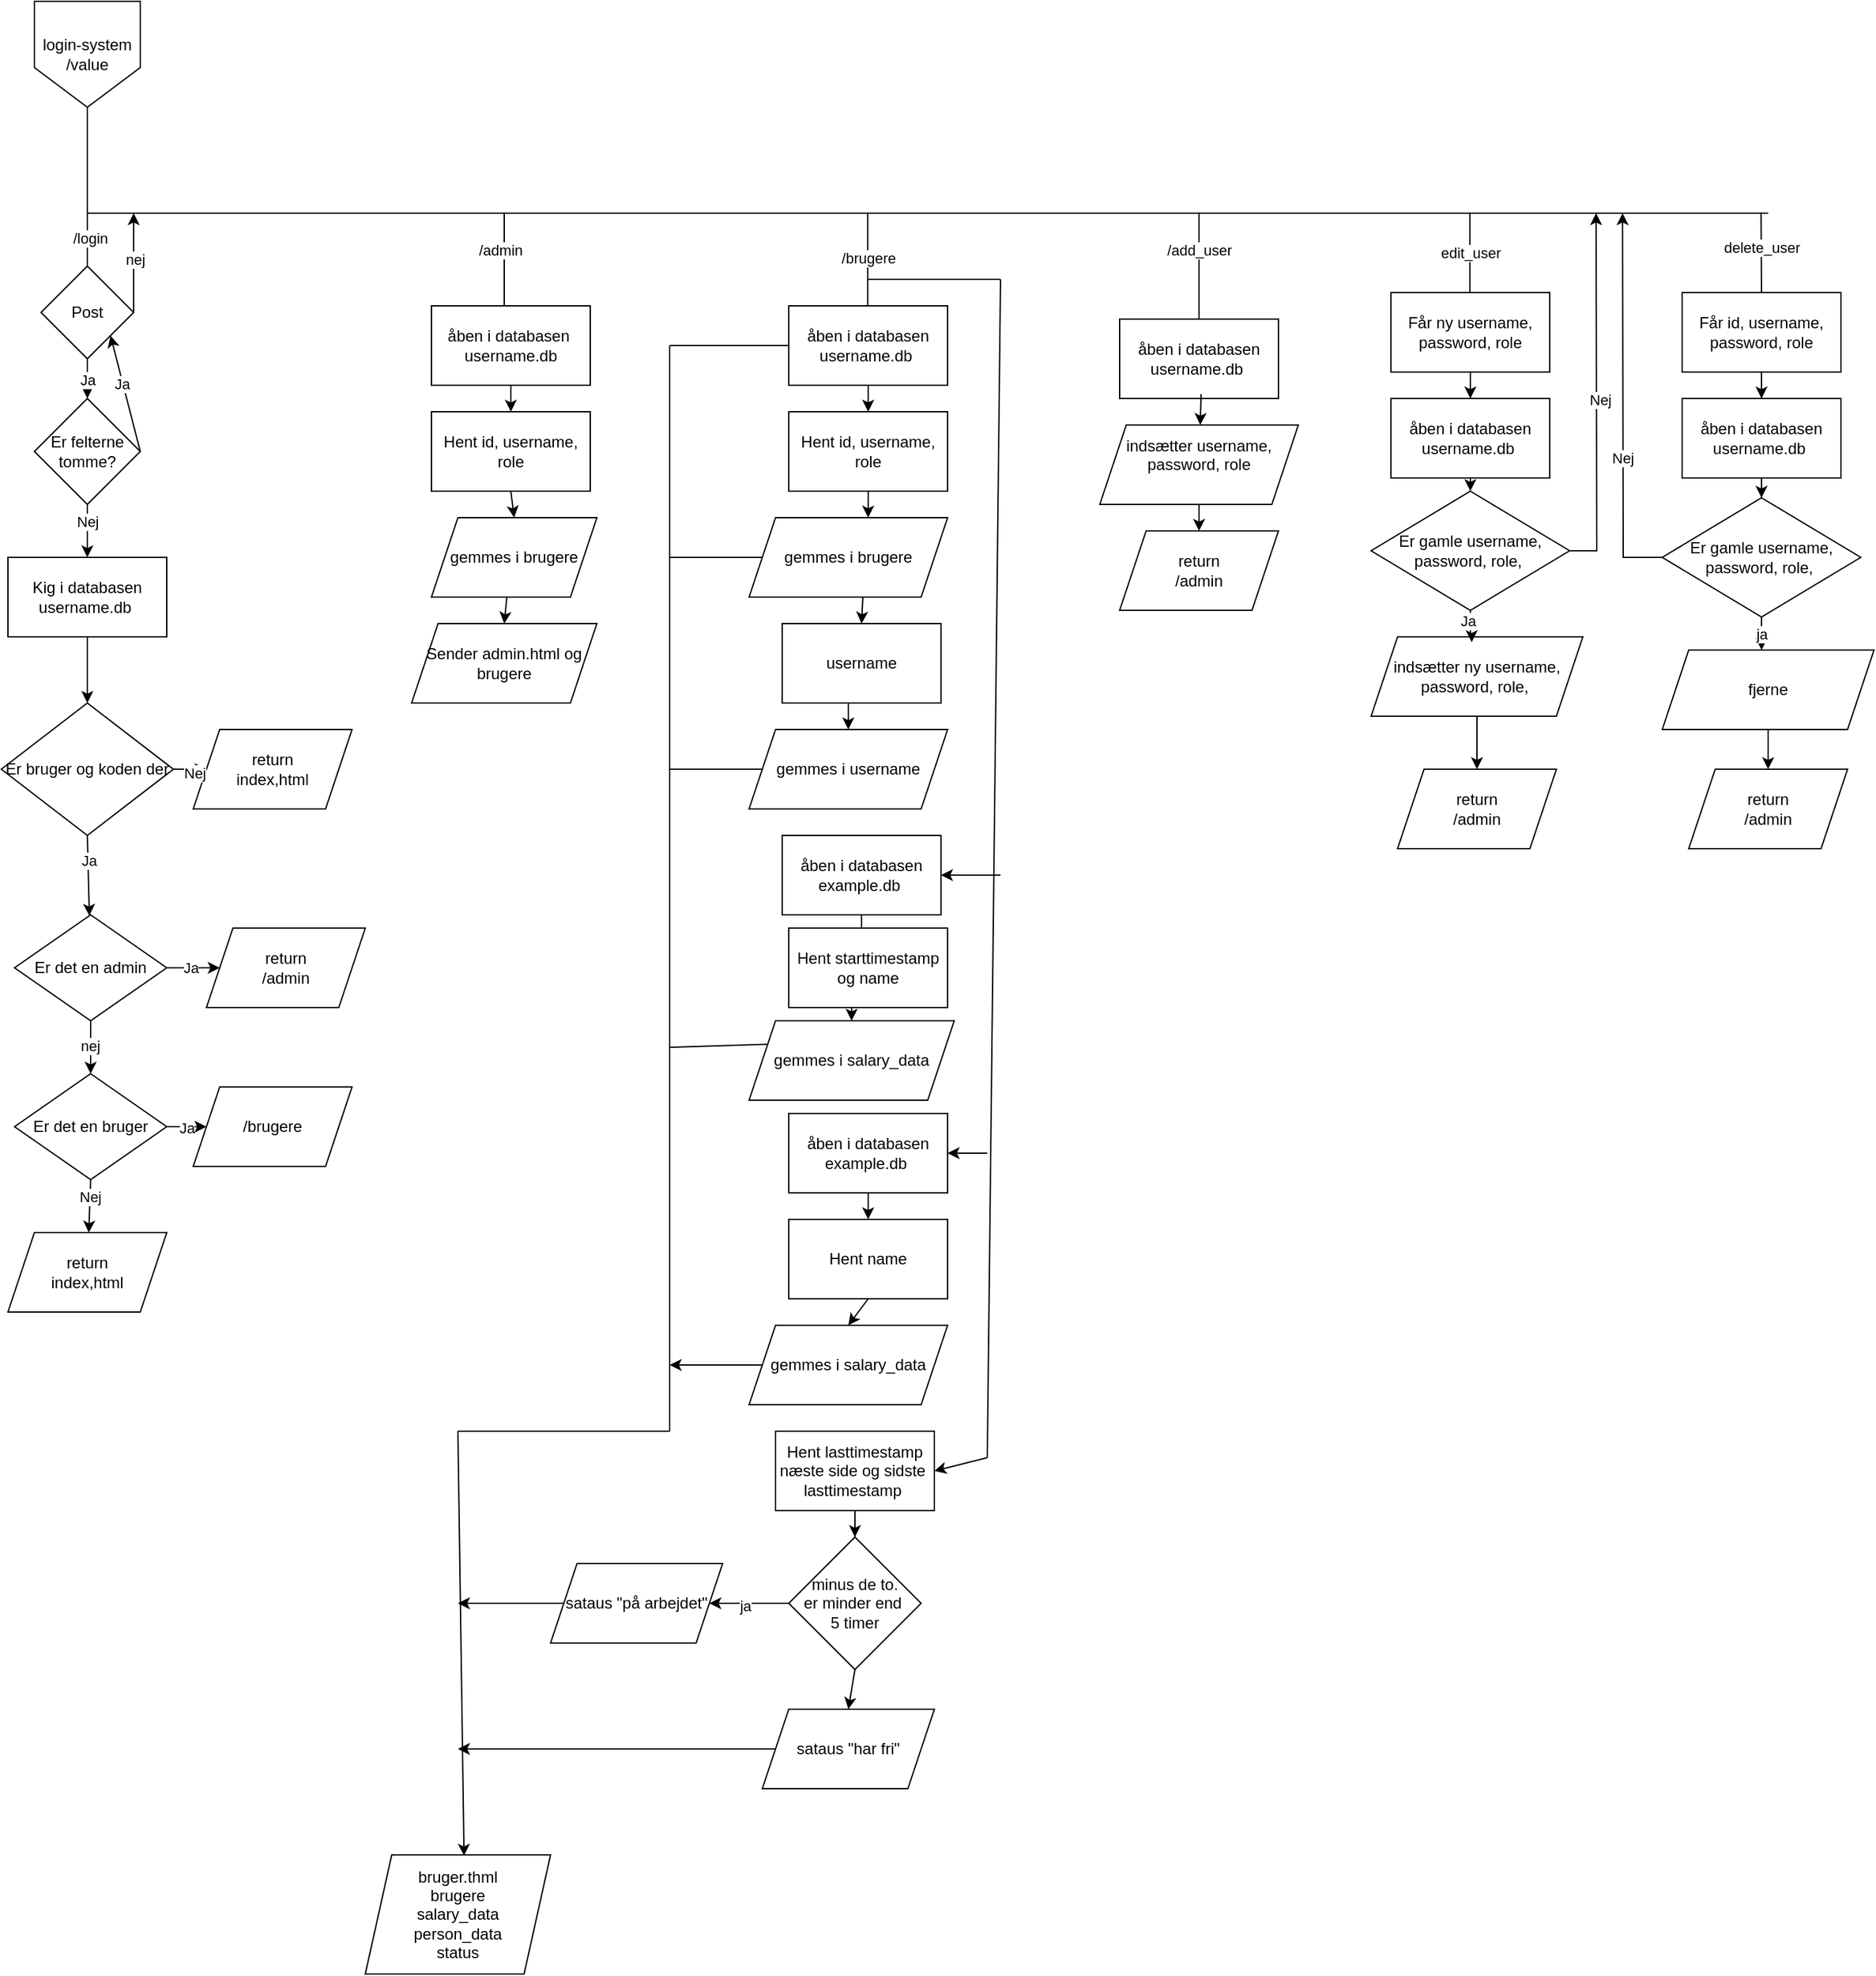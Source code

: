 <mxfile version="27.1.1">
  <diagram name="Side-1" id="d86tpx2h2kGm3FR0Chm_">
    <mxGraphModel dx="1154" dy="818" grid="1" gridSize="10" guides="1" tooltips="1" connect="1" arrows="1" fold="1" page="1" pageScale="1" pageWidth="827" pageHeight="1169" math="0" shadow="0">
      <root>
        <mxCell id="0" />
        <mxCell id="1" parent="0" />
        <mxCell id="zrsTaIDudWebe0TOB0Qf-2" value="login-system&lt;div&gt;/value&lt;/div&gt;" style="shape=offPageConnector;whiteSpace=wrap;html=1;" parent="1" vertex="1">
          <mxGeometry x="200" y="40" width="80" height="80" as="geometry" />
        </mxCell>
        <mxCell id="zrsTaIDudWebe0TOB0Qf-4" value="" style="endArrow=none;html=1;rounded=0;entryX=0.5;entryY=1;entryDx=0;entryDy=0;" parent="1" target="zrsTaIDudWebe0TOB0Qf-2" edge="1">
          <mxGeometry width="50" height="50" relative="1" as="geometry">
            <mxPoint x="240" y="200" as="sourcePoint" />
            <mxPoint x="390" y="140" as="targetPoint" />
          </mxGeometry>
        </mxCell>
        <mxCell id="zrsTaIDudWebe0TOB0Qf-5" value="" style="endArrow=none;html=1;rounded=0;" parent="1" edge="1">
          <mxGeometry width="50" height="50" relative="1" as="geometry">
            <mxPoint x="240" y="200" as="sourcePoint" />
            <mxPoint x="1510" y="200" as="targetPoint" />
          </mxGeometry>
        </mxCell>
        <mxCell id="zrsTaIDudWebe0TOB0Qf-6" value="return&lt;div&gt;index,html&lt;/div&gt;" style="shape=parallelogram;perimeter=parallelogramPerimeter;whiteSpace=wrap;html=1;fixedSize=1;" parent="1" vertex="1">
          <mxGeometry x="320" y="590" width="120" height="60" as="geometry" />
        </mxCell>
        <mxCell id="zrsTaIDudWebe0TOB0Qf-7" value="Post" style="rhombus;whiteSpace=wrap;html=1;" parent="1" vertex="1">
          <mxGeometry x="205" y="240" width="70" height="70" as="geometry" />
        </mxCell>
        <mxCell id="zrsTaIDudWebe0TOB0Qf-8" value="" style="endArrow=classic;html=1;rounded=0;exitX=1;exitY=0.5;exitDx=0;exitDy=0;" parent="1" source="zrsTaIDudWebe0TOB0Qf-7" edge="1">
          <mxGeometry width="50" height="50" relative="1" as="geometry">
            <mxPoint x="560" y="350" as="sourcePoint" />
            <mxPoint x="275" y="200" as="targetPoint" />
          </mxGeometry>
        </mxCell>
        <mxCell id="zrsTaIDudWebe0TOB0Qf-9" value="nej" style="edgeLabel;html=1;align=center;verticalAlign=middle;resizable=0;points=[];" parent="zrsTaIDudWebe0TOB0Qf-8" vertex="1" connectable="0">
          <mxGeometry x="0.064" y="-1" relative="1" as="geometry">
            <mxPoint as="offset" />
          </mxGeometry>
        </mxCell>
        <mxCell id="zrsTaIDudWebe0TOB0Qf-10" value="" style="endArrow=none;html=1;rounded=0;exitX=0.5;exitY=0;exitDx=0;exitDy=0;" parent="1" source="zrsTaIDudWebe0TOB0Qf-7" edge="1">
          <mxGeometry width="50" height="50" relative="1" as="geometry">
            <mxPoint x="560" y="350" as="sourcePoint" />
            <mxPoint x="240" y="200" as="targetPoint" />
          </mxGeometry>
        </mxCell>
        <mxCell id="zrsTaIDudWebe0TOB0Qf-11" value="/login" style="edgeLabel;html=1;align=center;verticalAlign=middle;resizable=0;points=[];" parent="zrsTaIDudWebe0TOB0Qf-10" vertex="1" connectable="0">
          <mxGeometry x="0.072" y="-2" relative="1" as="geometry">
            <mxPoint as="offset" />
          </mxGeometry>
        </mxCell>
        <mxCell id="zrsTaIDudWebe0TOB0Qf-20" value="Er felterne&lt;div&gt;tomme?&lt;/div&gt;" style="rhombus;whiteSpace=wrap;html=1;" parent="1" vertex="1">
          <mxGeometry x="200" y="340" width="80" height="80" as="geometry" />
        </mxCell>
        <mxCell id="zrsTaIDudWebe0TOB0Qf-22" value="Kig i databasen&lt;br&gt;&lt;div&gt;&lt;span style=&quot;background-color: transparent; color: light-dark(rgb(0, 0, 0), rgb(255, 255, 255));&quot;&gt;username.db&lt;/span&gt;&amp;nbsp;&lt;/div&gt;" style="rounded=0;whiteSpace=wrap;html=1;" parent="1" vertex="1">
          <mxGeometry x="180" y="460" width="120" height="60" as="geometry" />
        </mxCell>
        <mxCell id="zrsTaIDudWebe0TOB0Qf-23" value="Er bruger og koden der" style="rhombus;whiteSpace=wrap;html=1;" parent="1" vertex="1">
          <mxGeometry x="175" y="570" width="130" height="100" as="geometry" />
        </mxCell>
        <mxCell id="zrsTaIDudWebe0TOB0Qf-24" value="" style="endArrow=classic;html=1;rounded=0;exitX=0.5;exitY=1;exitDx=0;exitDy=0;entryX=0.5;entryY=0;entryDx=0;entryDy=0;" parent="1" source="zrsTaIDudWebe0TOB0Qf-20" target="zrsTaIDudWebe0TOB0Qf-22" edge="1">
          <mxGeometry width="50" height="50" relative="1" as="geometry">
            <mxPoint x="520" y="470" as="sourcePoint" />
            <mxPoint x="570" y="420" as="targetPoint" />
          </mxGeometry>
        </mxCell>
        <mxCell id="zrsTaIDudWebe0TOB0Qf-25" value="Nej" style="edgeLabel;html=1;align=center;verticalAlign=middle;resizable=0;points=[];" parent="zrsTaIDudWebe0TOB0Qf-24" vertex="1" connectable="0">
          <mxGeometry x="-0.384" relative="1" as="geometry">
            <mxPoint as="offset" />
          </mxGeometry>
        </mxCell>
        <mxCell id="zrsTaIDudWebe0TOB0Qf-26" value="" style="endArrow=classic;html=1;rounded=0;exitX=0.5;exitY=1;exitDx=0;exitDy=0;" parent="1" source="zrsTaIDudWebe0TOB0Qf-7" target="zrsTaIDudWebe0TOB0Qf-20" edge="1">
          <mxGeometry width="50" height="50" relative="1" as="geometry">
            <mxPoint x="520" y="470" as="sourcePoint" />
            <mxPoint x="570" y="420" as="targetPoint" />
          </mxGeometry>
        </mxCell>
        <mxCell id="zrsTaIDudWebe0TOB0Qf-27" value="Ja" style="edgeLabel;html=1;align=center;verticalAlign=middle;resizable=0;points=[];" parent="zrsTaIDudWebe0TOB0Qf-26" vertex="1" connectable="0">
          <mxGeometry x="0.062" relative="1" as="geometry">
            <mxPoint as="offset" />
          </mxGeometry>
        </mxCell>
        <mxCell id="zrsTaIDudWebe0TOB0Qf-28" value="" style="endArrow=classic;html=1;rounded=0;exitX=1;exitY=0.5;exitDx=0;exitDy=0;entryX=1;entryY=1;entryDx=0;entryDy=0;" parent="1" source="zrsTaIDudWebe0TOB0Qf-20" target="zrsTaIDudWebe0TOB0Qf-7" edge="1">
          <mxGeometry width="50" height="50" relative="1" as="geometry">
            <mxPoint x="520" y="330" as="sourcePoint" />
            <mxPoint x="570" y="280" as="targetPoint" />
          </mxGeometry>
        </mxCell>
        <mxCell id="zrsTaIDudWebe0TOB0Qf-29" value="Ja" style="edgeLabel;html=1;align=center;verticalAlign=middle;resizable=0;points=[];" parent="zrsTaIDudWebe0TOB0Qf-28" vertex="1" connectable="0">
          <mxGeometry x="0.188" y="1" relative="1" as="geometry">
            <mxPoint as="offset" />
          </mxGeometry>
        </mxCell>
        <mxCell id="zrsTaIDudWebe0TOB0Qf-30" value="" style="endArrow=classic;html=1;rounded=0;exitX=0.5;exitY=1;exitDx=0;exitDy=0;entryX=0.5;entryY=0;entryDx=0;entryDy=0;" parent="1" source="zrsTaIDudWebe0TOB0Qf-22" target="zrsTaIDudWebe0TOB0Qf-23" edge="1">
          <mxGeometry width="50" height="50" relative="1" as="geometry">
            <mxPoint x="520" y="540" as="sourcePoint" />
            <mxPoint x="570" y="490" as="targetPoint" />
          </mxGeometry>
        </mxCell>
        <mxCell id="zrsTaIDudWebe0TOB0Qf-34" value="" style="endArrow=classic;html=1;rounded=0;exitX=1;exitY=0.5;exitDx=0;exitDy=0;" parent="1" source="zrsTaIDudWebe0TOB0Qf-23" target="zrsTaIDudWebe0TOB0Qf-6" edge="1">
          <mxGeometry width="50" height="50" relative="1" as="geometry">
            <mxPoint x="520" y="600" as="sourcePoint" />
            <mxPoint x="570" y="550" as="targetPoint" />
          </mxGeometry>
        </mxCell>
        <mxCell id="zrsTaIDudWebe0TOB0Qf-35" value="Nej" style="edgeLabel;html=1;align=center;verticalAlign=middle;resizable=0;points=[];" parent="zrsTaIDudWebe0TOB0Qf-34" vertex="1" connectable="0">
          <mxGeometry x="0.258" y="-3" relative="1" as="geometry">
            <mxPoint as="offset" />
          </mxGeometry>
        </mxCell>
        <mxCell id="zrsTaIDudWebe0TOB0Qf-36" value="Er det en admin" style="rhombus;whiteSpace=wrap;html=1;" parent="1" vertex="1">
          <mxGeometry x="185" y="730" width="115" height="80" as="geometry" />
        </mxCell>
        <mxCell id="zrsTaIDudWebe0TOB0Qf-37" value="Er det en bruger" style="rhombus;whiteSpace=wrap;html=1;" parent="1" vertex="1">
          <mxGeometry x="185" y="850" width="115" height="80" as="geometry" />
        </mxCell>
        <mxCell id="zrsTaIDudWebe0TOB0Qf-38" value="" style="endArrow=classic;html=1;rounded=0;exitX=0.5;exitY=1;exitDx=0;exitDy=0;entryX=0.5;entryY=0;entryDx=0;entryDy=0;" parent="1" source="zrsTaIDudWebe0TOB0Qf-36" target="zrsTaIDudWebe0TOB0Qf-37" edge="1">
          <mxGeometry width="50" height="50" relative="1" as="geometry">
            <mxPoint x="520" y="810" as="sourcePoint" />
            <mxPoint x="570" y="760" as="targetPoint" />
          </mxGeometry>
        </mxCell>
        <mxCell id="zrsTaIDudWebe0TOB0Qf-39" value="nej" style="edgeLabel;html=1;align=center;verticalAlign=middle;resizable=0;points=[];" parent="zrsTaIDudWebe0TOB0Qf-38" vertex="1" connectable="0">
          <mxGeometry x="-0.055" y="-1" relative="1" as="geometry">
            <mxPoint as="offset" />
          </mxGeometry>
        </mxCell>
        <mxCell id="zrsTaIDudWebe0TOB0Qf-40" value="" style="endArrow=classic;html=1;rounded=0;exitX=0.5;exitY=1;exitDx=0;exitDy=0;" parent="1" source="zrsTaIDudWebe0TOB0Qf-23" target="zrsTaIDudWebe0TOB0Qf-36" edge="1">
          <mxGeometry width="50" height="50" relative="1" as="geometry">
            <mxPoint x="520" y="810" as="sourcePoint" />
            <mxPoint x="570" y="760" as="targetPoint" />
          </mxGeometry>
        </mxCell>
        <mxCell id="zrsTaIDudWebe0TOB0Qf-41" value="Ja" style="edgeLabel;html=1;align=center;verticalAlign=middle;resizable=0;points=[];" parent="zrsTaIDudWebe0TOB0Qf-40" vertex="1" connectable="0">
          <mxGeometry x="-0.386" relative="1" as="geometry">
            <mxPoint as="offset" />
          </mxGeometry>
        </mxCell>
        <mxCell id="zrsTaIDudWebe0TOB0Qf-42" value="return&lt;div&gt;/admin&lt;/div&gt;" style="shape=parallelogram;perimeter=parallelogramPerimeter;whiteSpace=wrap;html=1;fixedSize=1;size=20;" parent="1" vertex="1">
          <mxGeometry x="330" y="740" width="120" height="60" as="geometry" />
        </mxCell>
        <mxCell id="zrsTaIDudWebe0TOB0Qf-43" value="/brugere" style="shape=parallelogram;perimeter=parallelogramPerimeter;whiteSpace=wrap;html=1;fixedSize=1;size=20;" parent="1" vertex="1">
          <mxGeometry x="320" y="860" width="120" height="60" as="geometry" />
        </mxCell>
        <mxCell id="zrsTaIDudWebe0TOB0Qf-44" value="" style="endArrow=classic;html=1;rounded=0;exitX=1;exitY=0.5;exitDx=0;exitDy=0;entryX=0;entryY=0.5;entryDx=0;entryDy=0;" parent="1" source="zrsTaIDudWebe0TOB0Qf-36" target="zrsTaIDudWebe0TOB0Qf-42" edge="1">
          <mxGeometry width="50" height="50" relative="1" as="geometry">
            <mxPoint x="520" y="740" as="sourcePoint" />
            <mxPoint x="570" y="690" as="targetPoint" />
          </mxGeometry>
        </mxCell>
        <mxCell id="zrsTaIDudWebe0TOB0Qf-45" value="Ja" style="edgeLabel;html=1;align=center;verticalAlign=middle;resizable=0;points=[];" parent="zrsTaIDudWebe0TOB0Qf-44" vertex="1" connectable="0">
          <mxGeometry x="-0.116" relative="1" as="geometry">
            <mxPoint as="offset" />
          </mxGeometry>
        </mxCell>
        <mxCell id="zrsTaIDudWebe0TOB0Qf-46" value="" style="endArrow=classic;html=1;rounded=0;exitX=1;exitY=0.5;exitDx=0;exitDy=0;entryX=0;entryY=0.5;entryDx=0;entryDy=0;" parent="1" source="zrsTaIDudWebe0TOB0Qf-37" target="zrsTaIDudWebe0TOB0Qf-43" edge="1">
          <mxGeometry width="50" height="50" relative="1" as="geometry">
            <mxPoint x="520" y="740" as="sourcePoint" />
            <mxPoint x="570" y="690" as="targetPoint" />
          </mxGeometry>
        </mxCell>
        <mxCell id="zrsTaIDudWebe0TOB0Qf-47" value="Ja" style="edgeLabel;html=1;align=center;verticalAlign=middle;resizable=0;points=[];" parent="zrsTaIDudWebe0TOB0Qf-46" vertex="1" connectable="0">
          <mxGeometry x="-0.005" y="-1" relative="1" as="geometry">
            <mxPoint as="offset" />
          </mxGeometry>
        </mxCell>
        <mxCell id="zrsTaIDudWebe0TOB0Qf-48" value="return&lt;div&gt;index,html&lt;/div&gt;" style="shape=parallelogram;perimeter=parallelogramPerimeter;whiteSpace=wrap;html=1;fixedSize=1;" parent="1" vertex="1">
          <mxGeometry x="180" y="970" width="120" height="60" as="geometry" />
        </mxCell>
        <mxCell id="zrsTaIDudWebe0TOB0Qf-49" value="" style="endArrow=classic;html=1;rounded=0;exitX=0.5;exitY=1;exitDx=0;exitDy=0;" parent="1" source="zrsTaIDudWebe0TOB0Qf-37" target="zrsTaIDudWebe0TOB0Qf-48" edge="1">
          <mxGeometry width="50" height="50" relative="1" as="geometry">
            <mxPoint x="520" y="1020" as="sourcePoint" />
            <mxPoint x="570" y="970" as="targetPoint" />
          </mxGeometry>
        </mxCell>
        <mxCell id="zrsTaIDudWebe0TOB0Qf-50" value="Nej" style="edgeLabel;html=1;align=center;verticalAlign=middle;resizable=0;points=[];" parent="zrsTaIDudWebe0TOB0Qf-49" vertex="1" connectable="0">
          <mxGeometry x="-0.352" relative="1" as="geometry">
            <mxPoint as="offset" />
          </mxGeometry>
        </mxCell>
        <mxCell id="zrsTaIDudWebe0TOB0Qf-52" value="" style="endArrow=none;html=1;rounded=0;" parent="1" edge="1">
          <mxGeometry width="50" height="50" relative="1" as="geometry">
            <mxPoint x="555" y="270" as="sourcePoint" />
            <mxPoint x="555" y="200" as="targetPoint" />
          </mxGeometry>
        </mxCell>
        <mxCell id="zrsTaIDudWebe0TOB0Qf-53" value="/admin" style="edgeLabel;html=1;align=center;verticalAlign=middle;resizable=0;points=[];" parent="zrsTaIDudWebe0TOB0Qf-52" vertex="1" connectable="0">
          <mxGeometry x="0.214" y="3" relative="1" as="geometry">
            <mxPoint as="offset" />
          </mxGeometry>
        </mxCell>
        <mxCell id="zrsTaIDudWebe0TOB0Qf-54" value="åben i databasen&amp;nbsp;&lt;div&gt;username.db&lt;/div&gt;" style="rounded=0;whiteSpace=wrap;html=1;" parent="1" vertex="1">
          <mxGeometry x="500" y="270" width="120" height="60" as="geometry" />
        </mxCell>
        <mxCell id="zrsTaIDudWebe0TOB0Qf-55" value="Hent id, username, role" style="rounded=0;whiteSpace=wrap;html=1;" parent="1" vertex="1">
          <mxGeometry x="500" y="350" width="120" height="60" as="geometry" />
        </mxCell>
        <mxCell id="zrsTaIDudWebe0TOB0Qf-56" value="gemmes i brugere" style="shape=parallelogram;perimeter=parallelogramPerimeter;whiteSpace=wrap;html=1;fixedSize=1;" parent="1" vertex="1">
          <mxGeometry x="500" y="430" width="125" height="60" as="geometry" />
        </mxCell>
        <mxCell id="zrsTaIDudWebe0TOB0Qf-57" value="Sender admin.html og brugere" style="shape=parallelogram;perimeter=parallelogramPerimeter;whiteSpace=wrap;html=1;fixedSize=1;" parent="1" vertex="1">
          <mxGeometry x="485" y="510" width="140" height="60" as="geometry" />
        </mxCell>
        <mxCell id="zrsTaIDudWebe0TOB0Qf-58" value="" style="endArrow=classic;html=1;rounded=0;exitX=0.5;exitY=1;exitDx=0;exitDy=0;entryX=0.5;entryY=0;entryDx=0;entryDy=0;" parent="1" source="zrsTaIDudWebe0TOB0Qf-54" target="zrsTaIDudWebe0TOB0Qf-55" edge="1">
          <mxGeometry width="50" height="50" relative="1" as="geometry">
            <mxPoint x="540" y="470" as="sourcePoint" />
            <mxPoint x="590" y="420" as="targetPoint" />
          </mxGeometry>
        </mxCell>
        <mxCell id="zrsTaIDudWebe0TOB0Qf-59" value="" style="endArrow=classic;html=1;rounded=0;exitX=0.5;exitY=1;exitDx=0;exitDy=0;entryX=0.5;entryY=0;entryDx=0;entryDy=0;" parent="1" source="zrsTaIDudWebe0TOB0Qf-55" target="zrsTaIDudWebe0TOB0Qf-56" edge="1">
          <mxGeometry width="50" height="50" relative="1" as="geometry">
            <mxPoint x="540" y="470" as="sourcePoint" />
            <mxPoint x="590" y="420" as="targetPoint" />
          </mxGeometry>
        </mxCell>
        <mxCell id="zrsTaIDudWebe0TOB0Qf-60" value="" style="endArrow=classic;html=1;rounded=0;exitX=0.456;exitY=0.993;exitDx=0;exitDy=0;exitPerimeter=0;entryX=0.5;entryY=0;entryDx=0;entryDy=0;" parent="1" source="zrsTaIDudWebe0TOB0Qf-56" target="zrsTaIDudWebe0TOB0Qf-57" edge="1">
          <mxGeometry width="50" height="50" relative="1" as="geometry">
            <mxPoint x="540" y="470" as="sourcePoint" />
            <mxPoint x="590" y="420" as="targetPoint" />
          </mxGeometry>
        </mxCell>
        <mxCell id="zrsTaIDudWebe0TOB0Qf-62" value="åben i databasen username.db&amp;nbsp;" style="rounded=0;whiteSpace=wrap;html=1;" parent="1" vertex="1">
          <mxGeometry x="770" y="269.999" width="120" height="60" as="geometry" />
        </mxCell>
        <mxCell id="zrsTaIDudWebe0TOB0Qf-63" value="Hent id, username, role" style="rounded=0;whiteSpace=wrap;html=1;" parent="1" vertex="1">
          <mxGeometry x="770" y="349.999" width="120" height="60" as="geometry" />
        </mxCell>
        <mxCell id="zrsTaIDudWebe0TOB0Qf-64" value="" style="endArrow=classic;html=1;rounded=0;exitX=0.5;exitY=1;exitDx=0;exitDy=0;entryX=0.5;entryY=0;entryDx=0;entryDy=0;" parent="1" source="zrsTaIDudWebe0TOB0Qf-62" target="zrsTaIDudWebe0TOB0Qf-63" edge="1">
          <mxGeometry width="50" height="50" relative="1" as="geometry">
            <mxPoint x="810" y="469.999" as="sourcePoint" />
            <mxPoint x="860" y="419.999" as="targetPoint" />
          </mxGeometry>
        </mxCell>
        <mxCell id="zrsTaIDudWebe0TOB0Qf-65" value="" style="endArrow=classic;html=1;rounded=0;exitX=0.5;exitY=1;exitDx=0;exitDy=0;entryX=0.5;entryY=0;entryDx=0;entryDy=0;" parent="1" source="zrsTaIDudWebe0TOB0Qf-63" edge="1">
          <mxGeometry width="50" height="50" relative="1" as="geometry">
            <mxPoint x="810" y="469.999" as="sourcePoint" />
            <mxPoint x="830" y="429.999" as="targetPoint" />
          </mxGeometry>
        </mxCell>
        <mxCell id="zrsTaIDudWebe0TOB0Qf-66" value="gemmes i brugere" style="shape=parallelogram;perimeter=parallelogramPerimeter;whiteSpace=wrap;html=1;fixedSize=1;" parent="1" vertex="1">
          <mxGeometry x="740" y="430" width="150" height="60" as="geometry" />
        </mxCell>
        <mxCell id="zrsTaIDudWebe0TOB0Qf-67" value="" style="endArrow=none;html=1;rounded=0;entryX=0.5;entryY=0;entryDx=0;entryDy=0;" parent="1" edge="1">
          <mxGeometry width="50" height="50" relative="1" as="geometry">
            <mxPoint x="829.66" y="200" as="sourcePoint" />
            <mxPoint x="829.66" y="269.999" as="targetPoint" />
          </mxGeometry>
        </mxCell>
        <mxCell id="zrsTaIDudWebe0TOB0Qf-68" value="/brugere" style="edgeLabel;html=1;align=center;verticalAlign=middle;resizable=0;points=[];" parent="zrsTaIDudWebe0TOB0Qf-67" vertex="1" connectable="0">
          <mxGeometry x="-0.036" relative="1" as="geometry">
            <mxPoint as="offset" />
          </mxGeometry>
        </mxCell>
        <mxCell id="zrsTaIDudWebe0TOB0Qf-111" style="edgeStyle=orthogonalEdgeStyle;rounded=0;orthogonalLoop=1;jettySize=auto;html=1;exitX=0.5;exitY=1;exitDx=0;exitDy=0;entryX=0.5;entryY=0;entryDx=0;entryDy=0;" parent="1" source="zrsTaIDudWebe0TOB0Qf-69" target="zrsTaIDudWebe0TOB0Qf-70" edge="1">
          <mxGeometry relative="1" as="geometry" />
        </mxCell>
        <mxCell id="zrsTaIDudWebe0TOB0Qf-69" value="username" style="rounded=0;whiteSpace=wrap;html=1;" parent="1" vertex="1">
          <mxGeometry x="765" y="510" width="120" height="60" as="geometry" />
        </mxCell>
        <mxCell id="zrsTaIDudWebe0TOB0Qf-70" value="gemmes i username" style="shape=parallelogram;perimeter=parallelogramPerimeter;whiteSpace=wrap;html=1;fixedSize=1;" parent="1" vertex="1">
          <mxGeometry x="740" y="590" width="150" height="60" as="geometry" />
        </mxCell>
        <mxCell id="zrsTaIDudWebe0TOB0Qf-110" style="edgeStyle=orthogonalEdgeStyle;rounded=0;orthogonalLoop=1;jettySize=auto;html=1;exitX=0.5;exitY=1;exitDx=0;exitDy=0;" parent="1" source="zrsTaIDudWebe0TOB0Qf-71" target="zrsTaIDudWebe0TOB0Qf-72" edge="1">
          <mxGeometry relative="1" as="geometry" />
        </mxCell>
        <mxCell id="zrsTaIDudWebe0TOB0Qf-71" value="åben i databasen example.db&amp;nbsp;" style="rounded=0;whiteSpace=wrap;html=1;" parent="1" vertex="1">
          <mxGeometry x="765" y="670" width="120" height="60" as="geometry" />
        </mxCell>
        <mxCell id="zrsTaIDudWebe0TOB0Qf-109" style="edgeStyle=orthogonalEdgeStyle;rounded=0;orthogonalLoop=1;jettySize=auto;html=1;exitX=0.5;exitY=1;exitDx=0;exitDy=0;entryX=0.5;entryY=0;entryDx=0;entryDy=0;" parent="1" source="zrsTaIDudWebe0TOB0Qf-72" target="zrsTaIDudWebe0TOB0Qf-73" edge="1">
          <mxGeometry relative="1" as="geometry" />
        </mxCell>
        <mxCell id="zrsTaIDudWebe0TOB0Qf-72" value="Hent starttimestamp&lt;div&gt;og name&lt;/div&gt;" style="rounded=0;whiteSpace=wrap;html=1;" parent="1" vertex="1">
          <mxGeometry x="770" y="740" width="120" height="60" as="geometry" />
        </mxCell>
        <mxCell id="zrsTaIDudWebe0TOB0Qf-73" value="gemmes i salary_data" style="shape=parallelogram;perimeter=parallelogramPerimeter;whiteSpace=wrap;html=1;fixedSize=1;" parent="1" vertex="1">
          <mxGeometry x="740" y="810" width="155" height="60" as="geometry" />
        </mxCell>
        <mxCell id="zrsTaIDudWebe0TOB0Qf-74" value="åben i databasen example.db&amp;nbsp;" style="rounded=0;whiteSpace=wrap;html=1;" parent="1" vertex="1">
          <mxGeometry x="770" y="880" width="120" height="60" as="geometry" />
        </mxCell>
        <mxCell id="zrsTaIDudWebe0TOB0Qf-75" value="Hent&lt;span style=&quot;background-color: transparent; color: light-dark(rgb(0, 0, 0), rgb(255, 255, 255));&quot;&gt;&amp;nbsp;name&lt;/span&gt;" style="rounded=0;whiteSpace=wrap;html=1;" parent="1" vertex="1">
          <mxGeometry x="770" y="960" width="120" height="60" as="geometry" />
        </mxCell>
        <mxCell id="zrsTaIDudWebe0TOB0Qf-76" value="gemmes i salary_data" style="shape=parallelogram;perimeter=parallelogramPerimeter;whiteSpace=wrap;html=1;fixedSize=1;" parent="1" vertex="1">
          <mxGeometry x="740" y="1040" width="150" height="60" as="geometry" />
        </mxCell>
        <mxCell id="zrsTaIDudWebe0TOB0Qf-105" style="edgeStyle=orthogonalEdgeStyle;rounded=0;orthogonalLoop=1;jettySize=auto;html=1;" parent="1" source="zrsTaIDudWebe0TOB0Qf-78" target="zrsTaIDudWebe0TOB0Qf-79" edge="1">
          <mxGeometry relative="1" as="geometry" />
        </mxCell>
        <mxCell id="zrsTaIDudWebe0TOB0Qf-78" value="Hent lasttimestamp næste side og sidste&amp;nbsp;&lt;div&gt;lasttimestamp&amp;nbsp;&lt;/div&gt;" style="rounded=0;whiteSpace=wrap;html=1;" parent="1" vertex="1">
          <mxGeometry x="760" y="1120" width="120" height="60" as="geometry" />
        </mxCell>
        <mxCell id="zrsTaIDudWebe0TOB0Qf-79" value="minus de to.&lt;div&gt;er minder end&amp;nbsp;&lt;/div&gt;&lt;div&gt;5 timer&lt;/div&gt;" style="rhombus;whiteSpace=wrap;html=1;" parent="1" vertex="1">
          <mxGeometry x="770" y="1200" width="100" height="100" as="geometry" />
        </mxCell>
        <mxCell id="zrsTaIDudWebe0TOB0Qf-106" style="edgeStyle=orthogonalEdgeStyle;rounded=0;orthogonalLoop=1;jettySize=auto;html=1;" parent="1" source="zrsTaIDudWebe0TOB0Qf-80" edge="1">
          <mxGeometry relative="1" as="geometry">
            <mxPoint x="520" y="1250" as="targetPoint" />
          </mxGeometry>
        </mxCell>
        <mxCell id="zrsTaIDudWebe0TOB0Qf-80" value="sataus &quot;på arbejdet&quot;" style="shape=parallelogram;perimeter=parallelogramPerimeter;whiteSpace=wrap;html=1;fixedSize=1;" parent="1" vertex="1">
          <mxGeometry x="590" y="1220" width="130" height="60" as="geometry" />
        </mxCell>
        <mxCell id="zrsTaIDudWebe0TOB0Qf-108" style="edgeStyle=orthogonalEdgeStyle;rounded=0;orthogonalLoop=1;jettySize=auto;html=1;" parent="1" source="zrsTaIDudWebe0TOB0Qf-81" edge="1">
          <mxGeometry relative="1" as="geometry">
            <mxPoint x="520" y="1360" as="targetPoint" />
          </mxGeometry>
        </mxCell>
        <mxCell id="zrsTaIDudWebe0TOB0Qf-81" value="sataus &quot;har fri&quot;" style="shape=parallelogram;perimeter=parallelogramPerimeter;whiteSpace=wrap;html=1;fixedSize=1;" parent="1" vertex="1">
          <mxGeometry x="750" y="1330" width="130" height="60" as="geometry" />
        </mxCell>
        <mxCell id="zrsTaIDudWebe0TOB0Qf-82" value="" style="endArrow=classic;html=1;rounded=0;exitX=0;exitY=0.5;exitDx=0;exitDy=0;entryX=1;entryY=0.5;entryDx=0;entryDy=0;" parent="1" source="zrsTaIDudWebe0TOB0Qf-79" target="zrsTaIDudWebe0TOB0Qf-80" edge="1">
          <mxGeometry width="50" height="50" relative="1" as="geometry">
            <mxPoint x="750" y="1290" as="sourcePoint" />
            <mxPoint x="800" y="1240" as="targetPoint" />
          </mxGeometry>
        </mxCell>
        <mxCell id="zrsTaIDudWebe0TOB0Qf-83" value="ja" style="edgeLabel;html=1;align=center;verticalAlign=middle;resizable=0;points=[];" parent="zrsTaIDudWebe0TOB0Qf-82" vertex="1" connectable="0">
          <mxGeometry x="0.123" y="2" relative="1" as="geometry">
            <mxPoint as="offset" />
          </mxGeometry>
        </mxCell>
        <mxCell id="zrsTaIDudWebe0TOB0Qf-84" value="" style="endArrow=classic;html=1;rounded=0;exitX=0.5;exitY=1;exitDx=0;exitDy=0;entryX=0.5;entryY=0;entryDx=0;entryDy=0;" parent="1" source="zrsTaIDudWebe0TOB0Qf-79" target="zrsTaIDudWebe0TOB0Qf-81" edge="1">
          <mxGeometry width="50" height="50" relative="1" as="geometry">
            <mxPoint x="750" y="1290" as="sourcePoint" />
            <mxPoint x="800" y="1240" as="targetPoint" />
          </mxGeometry>
        </mxCell>
        <mxCell id="zrsTaIDudWebe0TOB0Qf-85" value="bruger.thml&lt;div&gt;brugere&lt;/div&gt;&lt;div&gt;salary_data&lt;/div&gt;&lt;div&gt;person_data&lt;/div&gt;&lt;div&gt;status&lt;/div&gt;" style="shape=parallelogram;perimeter=parallelogramPerimeter;whiteSpace=wrap;html=1;fixedSize=1;size=20;" parent="1" vertex="1">
          <mxGeometry x="450" y="1440" width="140" height="90" as="geometry" />
        </mxCell>
        <mxCell id="zrsTaIDudWebe0TOB0Qf-86" value="" style="endArrow=classic;html=1;rounded=0;entryX=0.533;entryY=0.007;entryDx=0;entryDy=0;entryPerimeter=0;" parent="1" target="zrsTaIDudWebe0TOB0Qf-85" edge="1">
          <mxGeometry width="50" height="50" relative="1" as="geometry">
            <mxPoint x="520" y="1120" as="sourcePoint" />
            <mxPoint x="520" y="1160" as="targetPoint" />
          </mxGeometry>
        </mxCell>
        <mxCell id="zrsTaIDudWebe0TOB0Qf-87" value="" style="endArrow=none;html=1;rounded=0;" parent="1" edge="1">
          <mxGeometry width="50" height="50" relative="1" as="geometry">
            <mxPoint x="680" y="1120" as="sourcePoint" />
            <mxPoint x="680" y="300" as="targetPoint" />
          </mxGeometry>
        </mxCell>
        <mxCell id="zrsTaIDudWebe0TOB0Qf-88" value="" style="endArrow=none;html=1;rounded=0;entryX=0;entryY=0.5;entryDx=0;entryDy=0;" parent="1" target="zrsTaIDudWebe0TOB0Qf-62" edge="1">
          <mxGeometry width="50" height="50" relative="1" as="geometry">
            <mxPoint x="680" y="300" as="sourcePoint" />
            <mxPoint x="800" y="480" as="targetPoint" />
          </mxGeometry>
        </mxCell>
        <mxCell id="zrsTaIDudWebe0TOB0Qf-89" value="" style="endArrow=none;html=1;rounded=0;" parent="1" edge="1">
          <mxGeometry width="50" height="50" relative="1" as="geometry">
            <mxPoint x="680" y="1120" as="sourcePoint" />
            <mxPoint x="520" y="1120" as="targetPoint" />
          </mxGeometry>
        </mxCell>
        <mxCell id="zrsTaIDudWebe0TOB0Qf-90" value="" style="endArrow=classic;html=1;rounded=0;exitX=0;exitY=0.5;exitDx=0;exitDy=0;" parent="1" source="zrsTaIDudWebe0TOB0Qf-76" edge="1">
          <mxGeometry width="50" height="50" relative="1" as="geometry">
            <mxPoint x="750" y="1150" as="sourcePoint" />
            <mxPoint x="680" y="1070" as="targetPoint" />
          </mxGeometry>
        </mxCell>
        <mxCell id="zrsTaIDudWebe0TOB0Qf-94" value="" style="endArrow=none;html=1;rounded=0;exitX=0;exitY=0.5;exitDx=0;exitDy=0;" parent="1" source="zrsTaIDudWebe0TOB0Qf-66" edge="1">
          <mxGeometry width="50" height="50" relative="1" as="geometry">
            <mxPoint x="750" y="670" as="sourcePoint" />
            <mxPoint x="680" y="460" as="targetPoint" />
          </mxGeometry>
        </mxCell>
        <mxCell id="zrsTaIDudWebe0TOB0Qf-95" value="" style="endArrow=none;html=1;rounded=0;exitX=0;exitY=0.5;exitDx=0;exitDy=0;" parent="1" source="zrsTaIDudWebe0TOB0Qf-70" edge="1">
          <mxGeometry width="50" height="50" relative="1" as="geometry">
            <mxPoint x="750" y="740" as="sourcePoint" />
            <mxPoint x="680" y="620" as="targetPoint" />
          </mxGeometry>
        </mxCell>
        <mxCell id="zrsTaIDudWebe0TOB0Qf-96" value="" style="endArrow=none;html=1;rounded=0;entryX=0;entryY=0.25;entryDx=0;entryDy=0;" parent="1" target="zrsTaIDudWebe0TOB0Qf-73" edge="1">
          <mxGeometry width="50" height="50" relative="1" as="geometry">
            <mxPoint x="680" y="830" as="sourcePoint" />
            <mxPoint x="800" y="550" as="targetPoint" />
          </mxGeometry>
        </mxCell>
        <mxCell id="zrsTaIDudWebe0TOB0Qf-97" value="" style="endArrow=none;html=1;rounded=0;" parent="1" edge="1">
          <mxGeometry width="50" height="50" relative="1" as="geometry">
            <mxPoint x="830" y="250" as="sourcePoint" />
            <mxPoint x="930" y="250" as="targetPoint" />
          </mxGeometry>
        </mxCell>
        <mxCell id="zrsTaIDudWebe0TOB0Qf-98" value="" style="endArrow=none;html=1;rounded=0;" parent="1" edge="1">
          <mxGeometry width="50" height="50" relative="1" as="geometry">
            <mxPoint x="920" y="1140" as="sourcePoint" />
            <mxPoint x="930" y="250" as="targetPoint" />
          </mxGeometry>
        </mxCell>
        <mxCell id="zrsTaIDudWebe0TOB0Qf-100" value="" style="endArrow=classic;html=1;rounded=0;exitX=0.5;exitY=1;exitDx=0;exitDy=0;entryX=0.5;entryY=0;entryDx=0;entryDy=0;" parent="1" source="zrsTaIDudWebe0TOB0Qf-75" target="zrsTaIDudWebe0TOB0Qf-76" edge="1">
          <mxGeometry width="50" height="50" relative="1" as="geometry">
            <mxPoint x="750" y="1080" as="sourcePoint" />
            <mxPoint x="800" y="1030" as="targetPoint" />
          </mxGeometry>
        </mxCell>
        <mxCell id="zrsTaIDudWebe0TOB0Qf-102" value="" style="endArrow=classic;html=1;rounded=0;exitX=0.5;exitY=1;exitDx=0;exitDy=0;entryX=0.5;entryY=0;entryDx=0;entryDy=0;" parent="1" source="zrsTaIDudWebe0TOB0Qf-74" target="zrsTaIDudWebe0TOB0Qf-75" edge="1">
          <mxGeometry width="50" height="50" relative="1" as="geometry">
            <mxPoint x="750" y="1080" as="sourcePoint" />
            <mxPoint x="800" y="1030" as="targetPoint" />
          </mxGeometry>
        </mxCell>
        <mxCell id="zrsTaIDudWebe0TOB0Qf-103" value="" style="endArrow=classic;html=1;rounded=0;entryX=1;entryY=0.5;entryDx=0;entryDy=0;" parent="1" target="zrsTaIDudWebe0TOB0Qf-74" edge="1">
          <mxGeometry width="50" height="50" relative="1" as="geometry">
            <mxPoint x="920" y="910" as="sourcePoint" />
            <mxPoint x="800" y="890" as="targetPoint" />
          </mxGeometry>
        </mxCell>
        <mxCell id="zrsTaIDudWebe0TOB0Qf-104" value="" style="endArrow=classic;html=1;rounded=0;entryX=1;entryY=0.5;entryDx=0;entryDy=0;" parent="1" target="zrsTaIDudWebe0TOB0Qf-78" edge="1">
          <mxGeometry width="50" height="50" relative="1" as="geometry">
            <mxPoint x="920" y="1140" as="sourcePoint" />
            <mxPoint x="800" y="1100" as="targetPoint" />
          </mxGeometry>
        </mxCell>
        <mxCell id="zrsTaIDudWebe0TOB0Qf-114" value="" style="endArrow=classic;html=1;rounded=0;exitX=0.573;exitY=1.007;exitDx=0;exitDy=0;entryX=0.5;entryY=0;entryDx=0;entryDy=0;exitPerimeter=0;" parent="1" source="zrsTaIDudWebe0TOB0Qf-66" target="zrsTaIDudWebe0TOB0Qf-69" edge="1">
          <mxGeometry width="50" height="50" relative="1" as="geometry">
            <mxPoint x="750" y="530" as="sourcePoint" />
            <mxPoint x="800" y="480" as="targetPoint" />
          </mxGeometry>
        </mxCell>
        <mxCell id="zrsTaIDudWebe0TOB0Qf-115" value="" style="endArrow=classic;html=1;rounded=0;entryX=1;entryY=0.5;entryDx=0;entryDy=0;" parent="1" target="zrsTaIDudWebe0TOB0Qf-71" edge="1">
          <mxGeometry width="50" height="50" relative="1" as="geometry">
            <mxPoint x="930" y="700" as="sourcePoint" />
            <mxPoint x="800" y="750" as="targetPoint" />
          </mxGeometry>
        </mxCell>
        <mxCell id="zrsTaIDudWebe0TOB0Qf-116" value="" style="endArrow=none;html=1;rounded=0;exitX=0.5;exitY=0;exitDx=0;exitDy=0;" parent="1" source="zrsTaIDudWebe0TOB0Qf-128" edge="1">
          <mxGeometry width="50" height="50" relative="1" as="geometry">
            <mxPoint x="1080" y="320" as="sourcePoint" />
            <mxPoint x="1080" y="200" as="targetPoint" />
          </mxGeometry>
        </mxCell>
        <mxCell id="zrsTaIDudWebe0TOB0Qf-117" value="/add_user" style="edgeLabel;html=1;align=center;verticalAlign=middle;resizable=0;points=[];" parent="zrsTaIDudWebe0TOB0Qf-116" vertex="1" connectable="0">
          <mxGeometry x="0.308" relative="1" as="geometry">
            <mxPoint as="offset" />
          </mxGeometry>
        </mxCell>
        <mxCell id="zrsTaIDudWebe0TOB0Qf-122" value="" style="endArrow=none;html=1;rounded=0;" parent="1" edge="1">
          <mxGeometry width="50" height="50" relative="1" as="geometry">
            <mxPoint x="1284.66" y="300" as="sourcePoint" />
            <mxPoint x="1284.66" y="200" as="targetPoint" />
          </mxGeometry>
        </mxCell>
        <mxCell id="zrsTaIDudWebe0TOB0Qf-123" value="edit_user" style="edgeLabel;html=1;align=center;verticalAlign=middle;resizable=0;points=[];" parent="zrsTaIDudWebe0TOB0Qf-122" vertex="1" connectable="0">
          <mxGeometry x="-0.134" y="3" relative="1" as="geometry">
            <mxPoint x="3" y="-27" as="offset" />
          </mxGeometry>
        </mxCell>
        <mxCell id="zrsTaIDudWebe0TOB0Qf-126" value="" style="endArrow=none;html=1;rounded=0;" parent="1" edge="1">
          <mxGeometry width="50" height="50" relative="1" as="geometry">
            <mxPoint x="1505" y="260" as="sourcePoint" />
            <mxPoint x="1504.66" y="200" as="targetPoint" />
          </mxGeometry>
        </mxCell>
        <mxCell id="zrsTaIDudWebe0TOB0Qf-127" value="delete_user" style="edgeLabel;html=1;align=center;verticalAlign=middle;resizable=0;points=[];" parent="zrsTaIDudWebe0TOB0Qf-126" vertex="1" connectable="0">
          <mxGeometry x="0.15" relative="1" as="geometry">
            <mxPoint as="offset" />
          </mxGeometry>
        </mxCell>
        <mxCell id="zrsTaIDudWebe0TOB0Qf-128" value="åben i databasen username.db&amp;nbsp;" style="rounded=0;whiteSpace=wrap;html=1;" parent="1" vertex="1">
          <mxGeometry x="1020" y="280" width="120" height="60" as="geometry" />
        </mxCell>
        <mxCell id="zrsTaIDudWebe0TOB0Qf-130" value="indsætter username, password, role&lt;div&gt;&lt;br&gt;&lt;/div&gt;" style="shape=parallelogram;perimeter=parallelogramPerimeter;whiteSpace=wrap;html=1;fixedSize=1;" parent="1" vertex="1">
          <mxGeometry x="1005" y="360" width="150" height="60" as="geometry" />
        </mxCell>
        <mxCell id="zrsTaIDudWebe0TOB0Qf-131" value="return&lt;div&gt;/admin&lt;/div&gt;" style="shape=parallelogram;perimeter=parallelogramPerimeter;whiteSpace=wrap;html=1;fixedSize=1;size=20;" parent="1" vertex="1">
          <mxGeometry x="1020" y="440" width="120" height="60" as="geometry" />
        </mxCell>
        <mxCell id="zrsTaIDudWebe0TOB0Qf-132" value="" style="endArrow=classic;html=1;rounded=0;exitX=0.513;exitY=0.945;exitDx=0;exitDy=0;exitPerimeter=0;" parent="1" source="zrsTaIDudWebe0TOB0Qf-128" target="zrsTaIDudWebe0TOB0Qf-130" edge="1">
          <mxGeometry width="50" height="50" relative="1" as="geometry">
            <mxPoint x="940" y="440" as="sourcePoint" />
            <mxPoint x="990" y="390" as="targetPoint" />
          </mxGeometry>
        </mxCell>
        <mxCell id="zrsTaIDudWebe0TOB0Qf-133" value="" style="endArrow=classic;html=1;rounded=0;exitX=0.5;exitY=1;exitDx=0;exitDy=0;entryX=0.5;entryY=0;entryDx=0;entryDy=0;" parent="1" source="zrsTaIDudWebe0TOB0Qf-130" target="zrsTaIDudWebe0TOB0Qf-131" edge="1">
          <mxGeometry width="50" height="50" relative="1" as="geometry">
            <mxPoint x="940" y="440" as="sourcePoint" />
            <mxPoint x="990" y="390" as="targetPoint" />
          </mxGeometry>
        </mxCell>
        <mxCell id="zrsTaIDudWebe0TOB0Qf-134" value="åben i databasen username.db&amp;nbsp;" style="rounded=0;whiteSpace=wrap;html=1;" parent="1" vertex="1">
          <mxGeometry x="1225" y="340" width="120" height="60" as="geometry" />
        </mxCell>
        <mxCell id="zrsTaIDudWebe0TOB0Qf-141" style="edgeStyle=orthogonalEdgeStyle;rounded=0;orthogonalLoop=1;jettySize=auto;html=1;exitX=0.5;exitY=1;exitDx=0;exitDy=0;" parent="1" source="zrsTaIDudWebe0TOB0Qf-135" edge="1">
          <mxGeometry relative="1" as="geometry">
            <mxPoint x="1310.103" y="570" as="targetPoint" />
          </mxGeometry>
        </mxCell>
        <mxCell id="zrsTaIDudWebe0TOB0Qf-147" style="edgeStyle=orthogonalEdgeStyle;rounded=0;orthogonalLoop=1;jettySize=auto;html=1;" parent="1" source="zrsTaIDudWebe0TOB0Qf-135" target="zrsTaIDudWebe0TOB0Qf-136" edge="1">
          <mxGeometry relative="1" as="geometry" />
        </mxCell>
        <mxCell id="zrsTaIDudWebe0TOB0Qf-135" value="indsætter ny username, password, role,&amp;nbsp;" style="shape=parallelogram;perimeter=parallelogramPerimeter;whiteSpace=wrap;html=1;fixedSize=1;" parent="1" vertex="1">
          <mxGeometry x="1210" y="520" width="160" height="60" as="geometry" />
        </mxCell>
        <mxCell id="zrsTaIDudWebe0TOB0Qf-136" value="return&lt;div&gt;/admin&lt;/div&gt;" style="shape=parallelogram;perimeter=parallelogramPerimeter;whiteSpace=wrap;html=1;fixedSize=1;size=20;" parent="1" vertex="1">
          <mxGeometry x="1230" y="620" width="120" height="60" as="geometry" />
        </mxCell>
        <mxCell id="zrsTaIDudWebe0TOB0Qf-144" style="edgeStyle=orthogonalEdgeStyle;rounded=0;orthogonalLoop=1;jettySize=auto;html=1;" parent="1" source="zrsTaIDudWebe0TOB0Qf-139" target="zrsTaIDudWebe0TOB0Qf-134" edge="1">
          <mxGeometry relative="1" as="geometry" />
        </mxCell>
        <mxCell id="zrsTaIDudWebe0TOB0Qf-139" value="Får ny username, password, role" style="rounded=0;whiteSpace=wrap;html=1;" parent="1" vertex="1">
          <mxGeometry x="1225" y="260" width="120" height="60" as="geometry" />
        </mxCell>
        <mxCell id="zrsTaIDudWebe0TOB0Qf-146" style="edgeStyle=orthogonalEdgeStyle;rounded=0;orthogonalLoop=1;jettySize=auto;html=1;" parent="1" source="zrsTaIDudWebe0TOB0Qf-140" edge="1">
          <mxGeometry relative="1" as="geometry">
            <mxPoint x="1380" y="200" as="targetPoint" />
          </mxGeometry>
        </mxCell>
        <mxCell id="zrsTaIDudWebe0TOB0Qf-167" value="Nej" style="edgeLabel;html=1;align=center;verticalAlign=middle;resizable=0;points=[];" parent="zrsTaIDudWebe0TOB0Qf-146" vertex="1" connectable="0">
          <mxGeometry x="-0.021" y="-2" relative="1" as="geometry">
            <mxPoint as="offset" />
          </mxGeometry>
        </mxCell>
        <mxCell id="zrsTaIDudWebe0TOB0Qf-140" value="Er gamle username, password, role,&amp;nbsp;" style="rhombus;whiteSpace=wrap;html=1;" parent="1" vertex="1">
          <mxGeometry x="1210" y="410" width="150" height="90" as="geometry" />
        </mxCell>
        <mxCell id="zrsTaIDudWebe0TOB0Qf-142" style="edgeStyle=orthogonalEdgeStyle;rounded=0;orthogonalLoop=1;jettySize=auto;html=1;entryX=0.475;entryY=0.068;entryDx=0;entryDy=0;entryPerimeter=0;" parent="1" source="zrsTaIDudWebe0TOB0Qf-140" target="zrsTaIDudWebe0TOB0Qf-135" edge="1">
          <mxGeometry relative="1" as="geometry" />
        </mxCell>
        <mxCell id="zrsTaIDudWebe0TOB0Qf-143" value="Ja" style="edgeLabel;html=1;align=center;verticalAlign=middle;resizable=0;points=[];" parent="zrsTaIDudWebe0TOB0Qf-142" vertex="1" connectable="0">
          <mxGeometry x="-0.346" y="-2" relative="1" as="geometry">
            <mxPoint as="offset" />
          </mxGeometry>
        </mxCell>
        <mxCell id="zrsTaIDudWebe0TOB0Qf-145" value="" style="endArrow=classic;html=1;rounded=0;exitX=0.5;exitY=1;exitDx=0;exitDy=0;entryX=0.5;entryY=0;entryDx=0;entryDy=0;" parent="1" source="zrsTaIDudWebe0TOB0Qf-134" target="zrsTaIDudWebe0TOB0Qf-140" edge="1">
          <mxGeometry width="50" height="50" relative="1" as="geometry">
            <mxPoint x="1170" y="370" as="sourcePoint" />
            <mxPoint x="1220" y="320" as="targetPoint" />
          </mxGeometry>
        </mxCell>
        <mxCell id="zrsTaIDudWebe0TOB0Qf-162" style="edgeStyle=orthogonalEdgeStyle;rounded=0;orthogonalLoop=1;jettySize=auto;html=1;entryX=0.5;entryY=0;entryDx=0;entryDy=0;" parent="1" source="zrsTaIDudWebe0TOB0Qf-154" target="zrsTaIDudWebe0TOB0Qf-158" edge="1">
          <mxGeometry relative="1" as="geometry" />
        </mxCell>
        <mxCell id="zrsTaIDudWebe0TOB0Qf-154" value="åben i databasen username.db&amp;nbsp;" style="rounded=0;whiteSpace=wrap;html=1;" parent="1" vertex="1">
          <mxGeometry x="1445" y="340" width="120" height="60" as="geometry" />
        </mxCell>
        <mxCell id="zrsTaIDudWebe0TOB0Qf-164" style="edgeStyle=orthogonalEdgeStyle;rounded=0;orthogonalLoop=1;jettySize=auto;html=1;entryX=0.5;entryY=0;entryDx=0;entryDy=0;" parent="1" source="zrsTaIDudWebe0TOB0Qf-155" target="zrsTaIDudWebe0TOB0Qf-156" edge="1">
          <mxGeometry relative="1" as="geometry" />
        </mxCell>
        <mxCell id="zrsTaIDudWebe0TOB0Qf-155" value="&lt;div&gt;fjerne&lt;/div&gt;" style="shape=parallelogram;perimeter=parallelogramPerimeter;whiteSpace=wrap;html=1;fixedSize=1;" parent="1" vertex="1">
          <mxGeometry x="1430" y="530" width="160" height="60" as="geometry" />
        </mxCell>
        <mxCell id="zrsTaIDudWebe0TOB0Qf-156" value="return&lt;div&gt;/admin&lt;/div&gt;" style="shape=parallelogram;perimeter=parallelogramPerimeter;whiteSpace=wrap;html=1;fixedSize=1;size=20;" parent="1" vertex="1">
          <mxGeometry x="1450" y="620" width="120" height="60" as="geometry" />
        </mxCell>
        <mxCell id="zrsTaIDudWebe0TOB0Qf-160" style="edgeStyle=orthogonalEdgeStyle;rounded=0;orthogonalLoop=1;jettySize=auto;html=1;" parent="1" source="zrsTaIDudWebe0TOB0Qf-157" target="zrsTaIDudWebe0TOB0Qf-154" edge="1">
          <mxGeometry relative="1" as="geometry" />
        </mxCell>
        <mxCell id="zrsTaIDudWebe0TOB0Qf-157" value="Får id, username, password, role" style="rounded=0;whiteSpace=wrap;html=1;" parent="1" vertex="1">
          <mxGeometry x="1445" y="260" width="120" height="60" as="geometry" />
        </mxCell>
        <mxCell id="zrsTaIDudWebe0TOB0Qf-165" style="edgeStyle=orthogonalEdgeStyle;rounded=0;orthogonalLoop=1;jettySize=auto;html=1;" parent="1" source="zrsTaIDudWebe0TOB0Qf-158" edge="1">
          <mxGeometry relative="1" as="geometry">
            <mxPoint x="1400" y="200" as="targetPoint" />
          </mxGeometry>
        </mxCell>
        <mxCell id="zrsTaIDudWebe0TOB0Qf-166" value="Nej" style="edgeLabel;html=1;align=center;verticalAlign=middle;resizable=0;points=[];" parent="zrsTaIDudWebe0TOB0Qf-165" vertex="1" connectable="0">
          <mxGeometry x="-0.277" y="1" relative="1" as="geometry">
            <mxPoint as="offset" />
          </mxGeometry>
        </mxCell>
        <mxCell id="zrsTaIDudWebe0TOB0Qf-158" value="Er gamle username, password, role,&amp;nbsp;" style="rhombus;whiteSpace=wrap;html=1;" parent="1" vertex="1">
          <mxGeometry x="1430" y="415" width="150" height="90" as="geometry" />
        </mxCell>
        <mxCell id="zrsTaIDudWebe0TOB0Qf-163" value="ja" style="edgeStyle=orthogonalEdgeStyle;rounded=0;orthogonalLoop=1;jettySize=auto;html=1;entryX=0.469;entryY=0;entryDx=0;entryDy=0;entryPerimeter=0;" parent="1" source="zrsTaIDudWebe0TOB0Qf-158" target="zrsTaIDudWebe0TOB0Qf-155" edge="1">
          <mxGeometry relative="1" as="geometry" />
        </mxCell>
      </root>
    </mxGraphModel>
  </diagram>
</mxfile>

